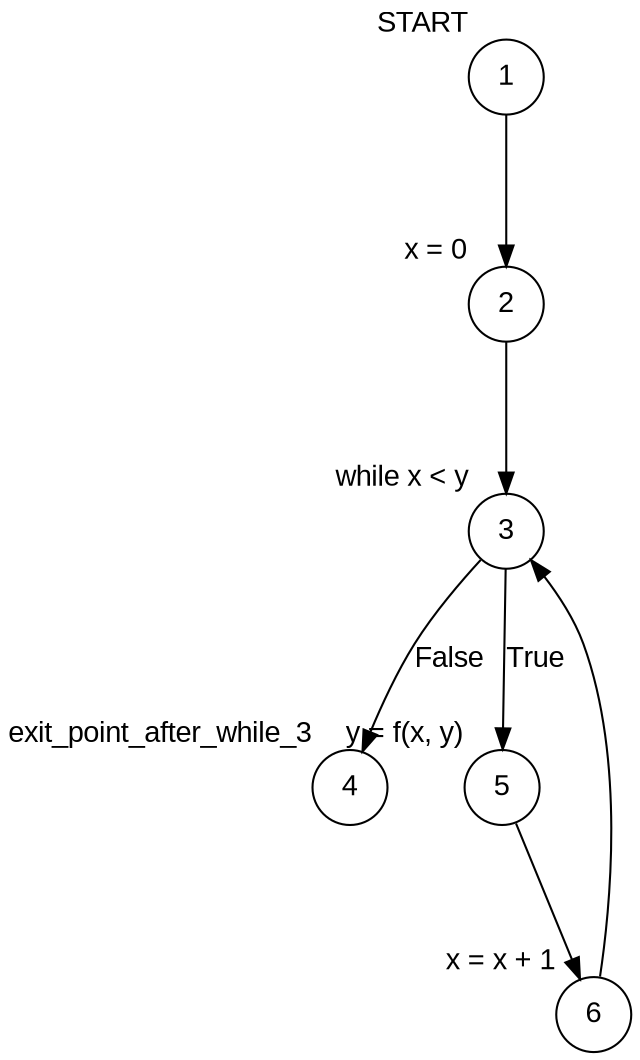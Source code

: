 digraph CFG {
    rankdir=TB;
    ranksep="1.0";
    nodesep="0.5";
    node [shape=circle, fontname=Arial];
    edge [fontname=Arial];
    1 [label="1", xlabel="START", shape=circle];
    2 [label="2", xlabel="x = 0", shape=circle];
    3 [label="3", xlabel="while x < y", shape=circle];
    4 [label="4", xlabel="exit_point_after_while_3", shape=circle];
    5 [label="5", xlabel="y = f(x, y)", shape=circle];
    6 [label="6", xlabel="x = x + 1", shape=circle];
    1 -> 2;
    2 -> 3;
    3 -> 4 [label="False"];
    3 -> 5 [label="True"];
    5 -> 6;
    6 -> 3;
}